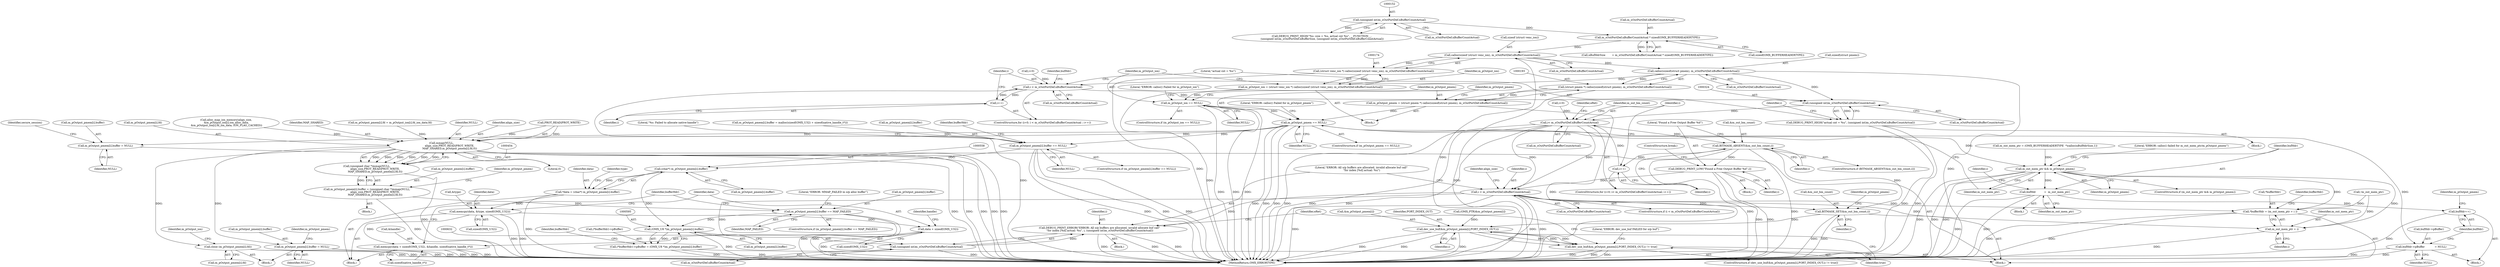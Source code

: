 digraph "0_Android_7558d03e6498e970b761aa44fff6b2c659202d95_0@API" {
"1000175" [label="(Call,calloc(sizeof (struct venc_ion), m_sOutPortDef.nBufferCountActual))"];
"1000158" [label="(Call,m_sOutPortDef.nBufferCountActual * sizeof(OMX_BUFFERHEADERTYPE))"];
"1000151" [label="(Call,(unsigned int)m_sOutPortDef.nBufferCountActual)"];
"1000173" [label="(Call,(struct venc_ion *) calloc(sizeof (struct venc_ion), m_sOutPortDef.nBufferCountActual))"];
"1000171" [label="(Call,m_pOutput_ion = (struct venc_ion *) calloc(sizeof (struct venc_ion), m_sOutPortDef.nBufferCountActual))"];
"1000182" [label="(Call,m_pOutput_ion == NULL)"];
"1000201" [label="(Call,m_pOutput_pmem == NULL)"];
"1000210" [label="(Call,m_out_mem_ptr && m_pOutput_pmem)"];
"1000214" [label="(Call,bufHdr          =  m_out_mem_ptr)"];
"1000277" [label="(Call,bufHdr++)"];
"1000583" [label="(Call,*bufferHdr = (m_out_mem_ptr + i ))"];
"1000586" [label="(Call,m_out_mem_ptr + i)"];
"1000272" [label="(Call,bufHdr->pBuffer            = NULL)"];
"1000436" [label="(Call,m_pOutput_pmem[i].buffer = NULL)"];
"1000455" [label="(Call,mmap(NULL,\n                    align_size,PROT_READ|PROT_WRITE,\n                    MAP_SHARED,m_pOutput_pmem[i].fd,0))"];
"1000453" [label="(Call,(unsigned char *)mmap(NULL,\n                    align_size,PROT_READ|PROT_WRITE,\n                    MAP_SHARED,m_pOutput_pmem[i].fd,0))"];
"1000447" [label="(Call,m_pOutput_pmem[i].buffer = (unsigned char *)mmap(NULL,\n                    align_size,PROT_READ|PROT_WRITE,\n                    MAP_SHARED,m_pOutput_pmem[i].fd,0))"];
"1000469" [label="(Call,m_pOutput_pmem[i].buffer == MAP_FAILED)"];
"1000594" [label="(Call,(OMX_U8 *)m_pOutput_pmem[i].buffer)"];
"1000589" [label="(Call,(*bufferHdr)->pBuffer = (OMX_U8 *)m_pOutput_pmem[i].buffer)"];
"1000479" [label="(Call,m_pOutput_pmem[i].buffer = NULL)"];
"1000486" [label="(Call,close (m_pOutput_pmem[i].fd))"];
"1000514" [label="(Call,m_pOutput_pmem[i].buffer == NULL)"];
"1000557" [label="(Call,(char*) m_pOutput_pmem[i].buffer)"];
"1000555" [label="(Call,*data = (char*) m_pOutput_pmem[i].buffer)"];
"1000568" [label="(Call,memcpy(data, &type, sizeof(OMX_U32)))"];
"1000574" [label="(Call,memcpy(data + sizeof(OMX_U32), &handle, sizeof(native_handle_t*)))"];
"1000575" [label="(Call,data + sizeof(OMX_U32))"];
"1000194" [label="(Call,calloc(sizeof(struct pmem), m_sOutPortDef.nBufferCountActual))"];
"1000192" [label="(Call,(struct pmem *) calloc(sizeof(struct pmem), m_sOutPortDef.nBufferCountActual))"];
"1000190" [label="(Call,m_pOutput_pmem = (struct pmem *) calloc(sizeof(struct pmem), m_sOutPortDef.nBufferCountActual))"];
"1000221" [label="(Call,i < m_sOutPortDef.nBufferCountActual)"];
"1000226" [label="(Call,i++)"];
"1000323" [label="(Call,(unsigned int)m_sOutPortDef.nBufferCountActual)"];
"1000321" [label="(Call,DEBUG_PRINT_HIGH(\"actual cnt = %u\", (unsigned int)m_sOutPortDef.nBufferCountActual))"];
"1000332" [label="(Call,i< m_sOutPortDef.nBufferCountActual)"];
"1000341" [label="(Call,BITMASK_ABSENT(&m_out_bm_count,i))"];
"1000337" [label="(Call,i++)"];
"1000346" [label="(Call,DEBUG_PRINT_LOW(\"Found a Free Output Buffer %d\",i))"];
"1000356" [label="(Call,i < m_sOutPortDef.nBufferCountActual)"];
"1000607" [label="(Call,BITMASK_SET(&m_out_bm_count,i))"];
"1000613" [label="(Call,dev_use_buf(&m_pOutput_pmem[i],PORT_INDEX_OUT,i))"];
"1000612" [label="(Call,dev_use_buf(&m_pOutput_pmem[i],PORT_INDEX_OUT,i) != true)"];
"1000628" [label="(Call,DEBUG_PRINT_ERROR(\"ERROR: All o/p buffers are allocated, invalid allocate buf call\"\n \"for index [%d] actual: %u\", i, (unsigned int)m_sOutPortDef.nBufferCountActual))"];
"1000631" [label="(Call,(unsigned int)m_sOutPortDef.nBufferCountActual)"];
"1000219" [label="(Identifier,i)"];
"1000611" [label="(ControlStructure,if (dev_use_buf(&m_pOutput_pmem[i],PORT_INDEX_OUT,i) != true))"];
"1000612" [label="(Call,dev_use_buf(&m_pOutput_pmem[i],PORT_INDEX_OUT,i) != true)"];
"1000501" [label="(Call,m_pOutput_pmem[i].buffer = malloc(sizeof(OMX_U32) + sizeof(native_handle_t*)))"];
"1000357" [label="(Identifier,i)"];
"1000156" [label="(Call,nBufHdrSize        = m_sOutPortDef.nBufferCountActual * sizeof(OMX_BUFFERHEADERTYPE))"];
"1000272" [label="(Call,bufHdr->pBuffer            = NULL)"];
"1000191" [label="(Identifier,m_pOutput_pmem)"];
"1000461" [label="(Identifier,MAP_SHARED)"];
"1000478" [label="(Literal,\"ERROR: MMAP_FAILED in o/p alloc buffer\")"];
"1000604" [label="(Identifier,bufferHdr)"];
"1000448" [label="(Call,m_pOutput_pmem[i].buffer)"];
"1000213" [label="(Block,)"];
"1000618" [label="(Identifier,PORT_INDEX_OUT)"];
"1000176" [label="(Call,sizeof (struct venc_ion))"];
"1000266" [label="(Call,(OMX_PTR)&m_pOutput_pmem[i])"];
"1000192" [label="(Call,(struct pmem *) calloc(sizeof(struct pmem), m_sOutPortDef.nBufferCountActual))"];
"1000584" [label="(Call,*bufferHdr)"];
"1000577" [label="(Call,sizeof(OMX_U32))"];
"1000437" [label="(Call,m_pOutput_pmem[i].buffer)"];
"1000143" [label="(Call,DEBUG_PRINT_HIGH(\"%s: size = %u, actual cnt %u\", __FUNCTION__,\n (unsigned int)m_sOutPortDef.nBufferSize, (unsigned int)m_sOutPortDef.nBufferCountActual))"];
"1000514" [label="(Call,m_pOutput_pmem[i].buffer == NULL)"];
"1000407" [label="(Call,m_pOutput_pmem[i].fd = m_pOutput_ion[i].fd_ion_data.fd)"];
"1000345" [label="(Block,)"];
"1000282" [label="(Identifier,m_pOutput_pmem)"];
"1000576" [label="(Identifier,data)"];
"1000278" [label="(Identifier,bufHdr)"];
"1000614" [label="(Call,&m_pOutput_pmem[i])"];
"1000172" [label="(Identifier,m_pOutput_ion)"];
"1000469" [label="(Call,m_pOutput_pmem[i].buffer == MAP_FAILED)"];
"1000222" [label="(Identifier,i)"];
"1000344" [label="(Identifier,i)"];
"1000349" [label="(ControlStructure,break;)"];
"1000587" [label="(Identifier,m_out_mem_ptr)"];
"1000487" [label="(Call,m_pOutput_pmem[i].fd)"];
"1000485" [label="(Identifier,NULL)"];
"1000183" [label="(Identifier,m_pOutput_ion)"];
"1000212" [label="(Identifier,m_pOutput_pmem)"];
"1000356" [label="(Call,i < m_sOutPortDef.nBufferCountActual)"];
"1000479" [label="(Call,m_pOutput_pmem[i].buffer = NULL)"];
"1000436" [label="(Call,m_pOutput_pmem[i].buffer = NULL)"];
"1000495" [label="(Identifier,m_pOutput_ion)"];
"1000228" [label="(Block,)"];
"1000594" [label="(Call,(OMX_U8 *)m_pOutput_pmem[i].buffer)"];
"1000361" [label="(Block,)"];
"1000515" [label="(Call,m_pOutput_pmem[i].buffer)"];
"1000580" [label="(Identifier,handle)"];
"1000570" [label="(Call,&type)"];
"1000613" [label="(Call,dev_use_buf(&m_pOutput_pmem[i],PORT_INDEX_OUT,i))"];
"1000627" [label="(Block,)"];
"1000629" [label="(Literal,\"ERROR: All o/p buffers are allocated, invalid allocate buf call\"\n \"for index [%d] actual: %u\")"];
"1000340" [label="(ControlStructure,if (BITMASK_ABSENT(&m_out_bm_count,i)))"];
"1000559" [label="(Call,m_pOutput_pmem[i].buffer)"];
"1000475" [label="(Identifier,MAP_FAILED)"];
"1000277" [label="(Call,bufHdr++)"];
"1000328" [label="(ControlStructure,for (i=0; i< m_sOutPortDef.nBufferCountActual; i++))"];
"1000620" [label="(Identifier,true)"];
"1000203" [label="(Identifier,NULL)"];
"1000211" [label="(Identifier,m_out_mem_ptr)"];
"1000555" [label="(Call,*data = (char*) m_pOutput_pmem[i].buffer)"];
"1000574" [label="(Call,memcpy(data + sizeof(OMX_U32), &handle, sizeof(native_handle_t*)))"];
"1000456" [label="(Identifier,NULL)"];
"1000468" [label="(ControlStructure,if (m_pOutput_pmem[i].buffer == MAP_FAILED))"];
"1000329" [label="(Call,i=0)"];
"1000569" [label="(Identifier,data)"];
"1000530" [label="(Identifier,bufferHdr)"];
"1000363" [label="(Identifier,align_size)"];
"1000523" [label="(Literal,\"%s: Failed to allocate native-handle\")"];
"1000323" [label="(Call,(unsigned int)m_sOutPortDef.nBufferCountActual)"];
"1000572" [label="(Call,sizeof(OMX_U32))"];
"1000164" [label="(Call,m_out_mem_ptr = (OMX_BUFFERHEADERTYPE  *)calloc(nBufHdrSize,1))"];
"1000184" [label="(Identifier,NULL)"];
"1000190" [label="(Call,m_pOutput_pmem = (struct pmem *) calloc(sizeof(struct pmem), m_sOutPortDef.nBufferCountActual))"];
"1000182" [label="(Call,m_pOutput_ion == NULL)"];
"1000346" [label="(Call,DEBUG_PRINT_LOW(\"Found a Free Output Buffer %d\",i))"];
"1000588" [label="(Identifier,i)"];
"1000568" [label="(Call,memcpy(data, &type, sizeof(OMX_U32)))"];
"1000343" [label="(Identifier,m_out_bm_count)"];
"1000575" [label="(Call,data + sizeof(OMX_U32))"];
"1000151" [label="(Call,(unsigned int)m_sOutPortDef.nBufferCountActual)"];
"1000557" [label="(Call,(char*) m_pOutput_pmem[i].buffer)"];
"1000566" [label="(Identifier,type)"];
"1000221" [label="(Call,i < m_sOutPortDef.nBufferCountActual)"];
"1000596" [label="(Call,m_pOutput_pmem[i].buffer)"];
"1000332" [label="(Call,i< m_sOutPortDef.nBufferCountActual)"];
"1000333" [label="(Identifier,i)"];
"1000231" [label="(Identifier,bufHdr)"];
"1000579" [label="(Call,&handle)"];
"1000342" [label="(Call,&m_out_bm_count)"];
"1000217" [label="(ControlStructure,for (i=0; i < m_sOutPortDef.nBufferCountActual ; i++))"];
"1000630" [label="(Identifier,i)"];
"1000589" [label="(Call,(*bufferHdr)->pBuffer = (OMX_U8 *)m_pOutput_pmem[i].buffer)"];
"1000138" [label="(Block,)"];
"1000470" [label="(Call,m_pOutput_pmem[i].buffer)"];
"1000520" [label="(Identifier,NULL)"];
"1000457" [label="(Identifier,align_size)"];
"1000352" [label="(Identifier,eRet)"];
"1000158" [label="(Call,m_sOutPortDef.nBufferCountActual * sizeof(OMX_BUFFERHEADERTYPE))"];
"1000608" [label="(Call,&m_out_bm_count)"];
"1000187" [label="(Literal,\"ERROR: calloc() Failed for m_pOutput_ion\")"];
"1000215" [label="(Identifier,bufHdr)"];
"1000201" [label="(Call,m_pOutput_pmem == NULL)"];
"1000619" [label="(Identifier,i)"];
"1000317" [label="(Literal,\"ERROR: calloc() failed for m_out_mem_ptr/m_pOutput_pmem\")"];
"1000628" [label="(Call,DEBUG_PRINT_ERROR(\"ERROR: All o/p buffers are allocated, invalid allocate buf call\"\n \"for index [%d] actual: %u\", i, (unsigned int)m_sOutPortDef.nBufferCountActual))"];
"1000209" [label="(ControlStructure,if (m_out_mem_ptr && m_pOutput_pmem))"];
"1000136" [label="(Call,!m_out_mem_ptr)"];
"1000109" [label="(Block,)"];
"1000480" [label="(Call,m_pOutput_pmem[i].buffer)"];
"1000458" [label="(Call,PROT_READ|PROT_WRITE)"];
"1000445" [label="(Identifier,secure_session)"];
"1000358" [label="(Call,m_sOutPortDef.nBufferCountActual)"];
"1000181" [label="(ControlStructure,if (m_pOutput_ion == NULL))"];
"1000200" [label="(ControlStructure,if (m_pOutput_pmem == NULL))"];
"1000330" [label="(Identifier,i)"];
"1000338" [label="(Identifier,i)"];
"1000472" [label="(Identifier,m_pOutput_pmem)"];
"1000322" [label="(Literal,\"actual cnt = %u\")"];
"1000348" [label="(Identifier,i)"];
"1000159" [label="(Call,m_sOutPortDef.nBufferCountActual)"];
"1000206" [label="(Literal,\"ERROR: calloc() Failed for m_pOutput_pmem\")"];
"1000585" [label="(Identifier,bufferHdr)"];
"1000583" [label="(Call,*bufferHdr = (m_out_mem_ptr + i ))"];
"1000195" [label="(Call,sizeof(struct pmem))"];
"1000633" [label="(Call,m_sOutPortDef.nBufferCountActual)"];
"1000467" [label="(Literal,0)"];
"1000153" [label="(Call,m_sOutPortDef.nBufferCountActual)"];
"1000218" [label="(Call,i=0)"];
"1000325" [label="(Call,m_sOutPortDef.nBufferCountActual)"];
"1000453" [label="(Call,(unsigned char *)mmap(NULL,\n                    align_size,PROT_READ|PROT_WRITE,\n                    MAP_SHARED,m_pOutput_pmem[i].fd,0))"];
"1000581" [label="(Call,sizeof(native_handle_t*))"];
"1000223" [label="(Call,m_sOutPortDef.nBufferCountActual)"];
"1000638" [label="(MethodReturn,OMX_ERRORTYPE)"];
"1000586" [label="(Call,m_out_mem_ptr + i)"];
"1000446" [label="(Block,)"];
"1000513" [label="(ControlStructure,if (m_pOutput_pmem[i].buffer == NULL))"];
"1000476" [label="(Block,)"];
"1000592" [label="(Identifier,bufferHdr)"];
"1000202" [label="(Identifier,m_pOutput_pmem)"];
"1000486" [label="(Call,close (m_pOutput_pmem[i].fd))"];
"1000197" [label="(Call,m_sOutPortDef.nBufferCountActual)"];
"1000273" [label="(Call,bufHdr->pBuffer)"];
"1000607" [label="(Call,BITMASK_SET(&m_out_bm_count,i))"];
"1000623" [label="(Literal,\"ERROR: dev_use_buf FAILED for o/p buf\")"];
"1000590" [label="(Call,(*bufferHdr)->pBuffer)"];
"1000175" [label="(Call,calloc(sizeof (struct venc_ion), m_sOutPortDef.nBufferCountActual))"];
"1000162" [label="(Call,sizeof(OMX_BUFFERHEADERTYPE))"];
"1000194" [label="(Call,calloc(sizeof(struct pmem), m_sOutPortDef.nBufferCountActual))"];
"1000500" [label="(Block,)"];
"1000214" [label="(Call,bufHdr          =  m_out_mem_ptr)"];
"1000447" [label="(Call,m_pOutput_pmem[i].buffer = (unsigned char *)mmap(NULL,\n                    align_size,PROT_READ|PROT_WRITE,\n                    MAP_SHARED,m_pOutput_pmem[i].fd,0))"];
"1000616" [label="(Identifier,m_pOutput_pmem)"];
"1000216" [label="(Identifier,m_out_mem_ptr)"];
"1000334" [label="(Call,m_sOutPortDef.nBufferCountActual)"];
"1000489" [label="(Identifier,m_pOutput_pmem)"];
"1000556" [label="(Identifier,data)"];
"1000210" [label="(Call,m_out_mem_ptr && m_pOutput_pmem)"];
"1000178" [label="(Call,m_sOutPortDef.nBufferCountActual)"];
"1000341" [label="(Call,BITMASK_ABSENT(&m_out_bm_count,i))"];
"1000631" [label="(Call,(unsigned int)m_sOutPortDef.nBufferCountActual)"];
"1000462" [label="(Call,m_pOutput_pmem[i].fd)"];
"1000173" [label="(Call,(struct venc_ion *) calloc(sizeof (struct venc_ion), m_sOutPortDef.nBufferCountActual))"];
"1000637" [label="(Identifier,eRet)"];
"1000227" [label="(Identifier,i)"];
"1000337" [label="(Call,i++)"];
"1000442" [label="(Identifier,NULL)"];
"1000347" [label="(Literal,\"Found a Free Output Buffer %d\")"];
"1000355" [label="(ControlStructure,if (i < m_sOutPortDef.nBufferCountActual))"];
"1000379" [label="(Call,alloc_map_ion_memory(align_size,\n &m_pOutput_ion[i].ion_alloc_data,\n &m_pOutput_ion[i].fd_ion_data, ION_FLAG_CACHED))"];
"1000321" [label="(Call,DEBUG_PRINT_HIGH(\"actual cnt = %u\", (unsigned int)m_sOutPortDef.nBufferCountActual))"];
"1000276" [label="(Identifier,NULL)"];
"1000226" [label="(Call,i++)"];
"1000171" [label="(Call,m_pOutput_ion = (struct venc_ion *) calloc(sizeof (struct venc_ion), m_sOutPortDef.nBufferCountActual))"];
"1000610" [label="(Identifier,i)"];
"1000455" [label="(Call,mmap(NULL,\n                    align_size,PROT_READ|PROT_WRITE,\n                    MAP_SHARED,m_pOutput_pmem[i].fd,0))"];
"1000175" -> "1000173"  [label="AST: "];
"1000175" -> "1000178"  [label="CFG: "];
"1000176" -> "1000175"  [label="AST: "];
"1000178" -> "1000175"  [label="AST: "];
"1000173" -> "1000175"  [label="CFG: "];
"1000175" -> "1000638"  [label="DDG: "];
"1000175" -> "1000173"  [label="DDG: "];
"1000158" -> "1000175"  [label="DDG: "];
"1000175" -> "1000194"  [label="DDG: "];
"1000158" -> "1000156"  [label="AST: "];
"1000158" -> "1000162"  [label="CFG: "];
"1000159" -> "1000158"  [label="AST: "];
"1000162" -> "1000158"  [label="AST: "];
"1000156" -> "1000158"  [label="CFG: "];
"1000158" -> "1000156"  [label="DDG: "];
"1000151" -> "1000158"  [label="DDG: "];
"1000151" -> "1000143"  [label="AST: "];
"1000151" -> "1000153"  [label="CFG: "];
"1000152" -> "1000151"  [label="AST: "];
"1000153" -> "1000151"  [label="AST: "];
"1000143" -> "1000151"  [label="CFG: "];
"1000151" -> "1000143"  [label="DDG: "];
"1000173" -> "1000171"  [label="AST: "];
"1000174" -> "1000173"  [label="AST: "];
"1000171" -> "1000173"  [label="CFG: "];
"1000173" -> "1000638"  [label="DDG: "];
"1000173" -> "1000171"  [label="DDG: "];
"1000171" -> "1000138"  [label="AST: "];
"1000172" -> "1000171"  [label="AST: "];
"1000183" -> "1000171"  [label="CFG: "];
"1000171" -> "1000638"  [label="DDG: "];
"1000171" -> "1000182"  [label="DDG: "];
"1000182" -> "1000181"  [label="AST: "];
"1000182" -> "1000184"  [label="CFG: "];
"1000183" -> "1000182"  [label="AST: "];
"1000184" -> "1000182"  [label="AST: "];
"1000187" -> "1000182"  [label="CFG: "];
"1000191" -> "1000182"  [label="CFG: "];
"1000182" -> "1000638"  [label="DDG: "];
"1000182" -> "1000638"  [label="DDG: "];
"1000182" -> "1000638"  [label="DDG: "];
"1000182" -> "1000201"  [label="DDG: "];
"1000201" -> "1000200"  [label="AST: "];
"1000201" -> "1000203"  [label="CFG: "];
"1000202" -> "1000201"  [label="AST: "];
"1000203" -> "1000201"  [label="AST: "];
"1000206" -> "1000201"  [label="CFG: "];
"1000211" -> "1000201"  [label="CFG: "];
"1000201" -> "1000638"  [label="DDG: "];
"1000201" -> "1000638"  [label="DDG: "];
"1000201" -> "1000638"  [label="DDG: "];
"1000190" -> "1000201"  [label="DDG: "];
"1000201" -> "1000210"  [label="DDG: "];
"1000201" -> "1000272"  [label="DDG: "];
"1000201" -> "1000436"  [label="DDG: "];
"1000201" -> "1000455"  [label="DDG: "];
"1000201" -> "1000514"  [label="DDG: "];
"1000210" -> "1000209"  [label="AST: "];
"1000210" -> "1000211"  [label="CFG: "];
"1000210" -> "1000212"  [label="CFG: "];
"1000211" -> "1000210"  [label="AST: "];
"1000212" -> "1000210"  [label="AST: "];
"1000215" -> "1000210"  [label="CFG: "];
"1000317" -> "1000210"  [label="CFG: "];
"1000210" -> "1000638"  [label="DDG: "];
"1000210" -> "1000638"  [label="DDG: "];
"1000210" -> "1000638"  [label="DDG: "];
"1000164" -> "1000210"  [label="DDG: "];
"1000210" -> "1000214"  [label="DDG: "];
"1000210" -> "1000583"  [label="DDG: "];
"1000210" -> "1000586"  [label="DDG: "];
"1000214" -> "1000213"  [label="AST: "];
"1000214" -> "1000216"  [label="CFG: "];
"1000215" -> "1000214"  [label="AST: "];
"1000216" -> "1000214"  [label="AST: "];
"1000219" -> "1000214"  [label="CFG: "];
"1000214" -> "1000638"  [label="DDG: "];
"1000214" -> "1000638"  [label="DDG: "];
"1000214" -> "1000277"  [label="DDG: "];
"1000277" -> "1000228"  [label="AST: "];
"1000277" -> "1000278"  [label="CFG: "];
"1000278" -> "1000277"  [label="AST: "];
"1000282" -> "1000277"  [label="CFG: "];
"1000277" -> "1000638"  [label="DDG: "];
"1000583" -> "1000361"  [label="AST: "];
"1000583" -> "1000586"  [label="CFG: "];
"1000584" -> "1000583"  [label="AST: "];
"1000586" -> "1000583"  [label="AST: "];
"1000592" -> "1000583"  [label="CFG: "];
"1000583" -> "1000638"  [label="DDG: "];
"1000583" -> "1000638"  [label="DDG: "];
"1000136" -> "1000583"  [label="DDG: "];
"1000356" -> "1000583"  [label="DDG: "];
"1000586" -> "1000588"  [label="CFG: "];
"1000587" -> "1000586"  [label="AST: "];
"1000588" -> "1000586"  [label="AST: "];
"1000586" -> "1000638"  [label="DDG: "];
"1000136" -> "1000586"  [label="DDG: "];
"1000356" -> "1000586"  [label="DDG: "];
"1000272" -> "1000228"  [label="AST: "];
"1000272" -> "1000276"  [label="CFG: "];
"1000273" -> "1000272"  [label="AST: "];
"1000276" -> "1000272"  [label="AST: "];
"1000278" -> "1000272"  [label="CFG: "];
"1000272" -> "1000638"  [label="DDG: "];
"1000272" -> "1000638"  [label="DDG: "];
"1000436" -> "1000361"  [label="AST: "];
"1000436" -> "1000442"  [label="CFG: "];
"1000437" -> "1000436"  [label="AST: "];
"1000442" -> "1000436"  [label="AST: "];
"1000445" -> "1000436"  [label="CFG: "];
"1000455" -> "1000453"  [label="AST: "];
"1000455" -> "1000467"  [label="CFG: "];
"1000456" -> "1000455"  [label="AST: "];
"1000457" -> "1000455"  [label="AST: "];
"1000458" -> "1000455"  [label="AST: "];
"1000461" -> "1000455"  [label="AST: "];
"1000462" -> "1000455"  [label="AST: "];
"1000467" -> "1000455"  [label="AST: "];
"1000453" -> "1000455"  [label="CFG: "];
"1000455" -> "1000638"  [label="DDG: "];
"1000455" -> "1000638"  [label="DDG: "];
"1000455" -> "1000638"  [label="DDG: "];
"1000455" -> "1000638"  [label="DDG: "];
"1000455" -> "1000638"  [label="DDG: "];
"1000455" -> "1000453"  [label="DDG: "];
"1000455" -> "1000453"  [label="DDG: "];
"1000455" -> "1000453"  [label="DDG: "];
"1000455" -> "1000453"  [label="DDG: "];
"1000455" -> "1000453"  [label="DDG: "];
"1000455" -> "1000453"  [label="DDG: "];
"1000379" -> "1000455"  [label="DDG: "];
"1000458" -> "1000455"  [label="DDG: "];
"1000458" -> "1000455"  [label="DDG: "];
"1000407" -> "1000455"  [label="DDG: "];
"1000455" -> "1000479"  [label="DDG: "];
"1000455" -> "1000486"  [label="DDG: "];
"1000453" -> "1000447"  [label="AST: "];
"1000454" -> "1000453"  [label="AST: "];
"1000447" -> "1000453"  [label="CFG: "];
"1000453" -> "1000638"  [label="DDG: "];
"1000453" -> "1000447"  [label="DDG: "];
"1000447" -> "1000446"  [label="AST: "];
"1000448" -> "1000447"  [label="AST: "];
"1000472" -> "1000447"  [label="CFG: "];
"1000447" -> "1000638"  [label="DDG: "];
"1000447" -> "1000469"  [label="DDG: "];
"1000469" -> "1000468"  [label="AST: "];
"1000469" -> "1000475"  [label="CFG: "];
"1000470" -> "1000469"  [label="AST: "];
"1000475" -> "1000469"  [label="AST: "];
"1000478" -> "1000469"  [label="CFG: "];
"1000585" -> "1000469"  [label="CFG: "];
"1000469" -> "1000638"  [label="DDG: "];
"1000469" -> "1000638"  [label="DDG: "];
"1000469" -> "1000594"  [label="DDG: "];
"1000594" -> "1000589"  [label="AST: "];
"1000594" -> "1000596"  [label="CFG: "];
"1000595" -> "1000594"  [label="AST: "];
"1000596" -> "1000594"  [label="AST: "];
"1000589" -> "1000594"  [label="CFG: "];
"1000594" -> "1000638"  [label="DDG: "];
"1000594" -> "1000589"  [label="DDG: "];
"1000557" -> "1000594"  [label="DDG: "];
"1000589" -> "1000361"  [label="AST: "];
"1000590" -> "1000589"  [label="AST: "];
"1000604" -> "1000589"  [label="CFG: "];
"1000589" -> "1000638"  [label="DDG: "];
"1000589" -> "1000638"  [label="DDG: "];
"1000479" -> "1000476"  [label="AST: "];
"1000479" -> "1000485"  [label="CFG: "];
"1000480" -> "1000479"  [label="AST: "];
"1000485" -> "1000479"  [label="AST: "];
"1000489" -> "1000479"  [label="CFG: "];
"1000479" -> "1000638"  [label="DDG: "];
"1000479" -> "1000638"  [label="DDG: "];
"1000486" -> "1000476"  [label="AST: "];
"1000486" -> "1000487"  [label="CFG: "];
"1000487" -> "1000486"  [label="AST: "];
"1000495" -> "1000486"  [label="CFG: "];
"1000486" -> "1000638"  [label="DDG: "];
"1000486" -> "1000638"  [label="DDG: "];
"1000514" -> "1000513"  [label="AST: "];
"1000514" -> "1000520"  [label="CFG: "];
"1000515" -> "1000514"  [label="AST: "];
"1000520" -> "1000514"  [label="AST: "];
"1000523" -> "1000514"  [label="CFG: "];
"1000530" -> "1000514"  [label="CFG: "];
"1000514" -> "1000638"  [label="DDG: "];
"1000514" -> "1000638"  [label="DDG: "];
"1000514" -> "1000638"  [label="DDG: "];
"1000501" -> "1000514"  [label="DDG: "];
"1000514" -> "1000557"  [label="DDG: "];
"1000557" -> "1000555"  [label="AST: "];
"1000557" -> "1000559"  [label="CFG: "];
"1000558" -> "1000557"  [label="AST: "];
"1000559" -> "1000557"  [label="AST: "];
"1000555" -> "1000557"  [label="CFG: "];
"1000557" -> "1000555"  [label="DDG: "];
"1000555" -> "1000500"  [label="AST: "];
"1000556" -> "1000555"  [label="AST: "];
"1000566" -> "1000555"  [label="CFG: "];
"1000555" -> "1000638"  [label="DDG: "];
"1000555" -> "1000568"  [label="DDG: "];
"1000568" -> "1000500"  [label="AST: "];
"1000568" -> "1000572"  [label="CFG: "];
"1000569" -> "1000568"  [label="AST: "];
"1000570" -> "1000568"  [label="AST: "];
"1000572" -> "1000568"  [label="AST: "];
"1000576" -> "1000568"  [label="CFG: "];
"1000568" -> "1000638"  [label="DDG: "];
"1000568" -> "1000638"  [label="DDG: "];
"1000568" -> "1000574"  [label="DDG: "];
"1000568" -> "1000575"  [label="DDG: "];
"1000574" -> "1000500"  [label="AST: "];
"1000574" -> "1000581"  [label="CFG: "];
"1000575" -> "1000574"  [label="AST: "];
"1000579" -> "1000574"  [label="AST: "];
"1000581" -> "1000574"  [label="AST: "];
"1000585" -> "1000574"  [label="CFG: "];
"1000574" -> "1000638"  [label="DDG: "];
"1000574" -> "1000638"  [label="DDG: "];
"1000574" -> "1000638"  [label="DDG: "];
"1000575" -> "1000577"  [label="CFG: "];
"1000576" -> "1000575"  [label="AST: "];
"1000577" -> "1000575"  [label="AST: "];
"1000580" -> "1000575"  [label="CFG: "];
"1000575" -> "1000638"  [label="DDG: "];
"1000194" -> "1000192"  [label="AST: "];
"1000194" -> "1000197"  [label="CFG: "];
"1000195" -> "1000194"  [label="AST: "];
"1000197" -> "1000194"  [label="AST: "];
"1000192" -> "1000194"  [label="CFG: "];
"1000194" -> "1000638"  [label="DDG: "];
"1000194" -> "1000192"  [label="DDG: "];
"1000194" -> "1000221"  [label="DDG: "];
"1000194" -> "1000323"  [label="DDG: "];
"1000192" -> "1000190"  [label="AST: "];
"1000193" -> "1000192"  [label="AST: "];
"1000190" -> "1000192"  [label="CFG: "];
"1000192" -> "1000638"  [label="DDG: "];
"1000192" -> "1000190"  [label="DDG: "];
"1000190" -> "1000138"  [label="AST: "];
"1000191" -> "1000190"  [label="AST: "];
"1000202" -> "1000190"  [label="CFG: "];
"1000190" -> "1000638"  [label="DDG: "];
"1000221" -> "1000217"  [label="AST: "];
"1000221" -> "1000223"  [label="CFG: "];
"1000222" -> "1000221"  [label="AST: "];
"1000223" -> "1000221"  [label="AST: "];
"1000231" -> "1000221"  [label="CFG: "];
"1000322" -> "1000221"  [label="CFG: "];
"1000221" -> "1000638"  [label="DDG: "];
"1000226" -> "1000221"  [label="DDG: "];
"1000218" -> "1000221"  [label="DDG: "];
"1000221" -> "1000226"  [label="DDG: "];
"1000221" -> "1000323"  [label="DDG: "];
"1000226" -> "1000217"  [label="AST: "];
"1000226" -> "1000227"  [label="CFG: "];
"1000227" -> "1000226"  [label="AST: "];
"1000222" -> "1000226"  [label="CFG: "];
"1000323" -> "1000321"  [label="AST: "];
"1000323" -> "1000325"  [label="CFG: "];
"1000324" -> "1000323"  [label="AST: "];
"1000325" -> "1000323"  [label="AST: "];
"1000321" -> "1000323"  [label="CFG: "];
"1000323" -> "1000321"  [label="DDG: "];
"1000323" -> "1000332"  [label="DDG: "];
"1000321" -> "1000109"  [label="AST: "];
"1000322" -> "1000321"  [label="AST: "];
"1000330" -> "1000321"  [label="CFG: "];
"1000321" -> "1000638"  [label="DDG: "];
"1000321" -> "1000638"  [label="DDG: "];
"1000332" -> "1000328"  [label="AST: "];
"1000332" -> "1000334"  [label="CFG: "];
"1000333" -> "1000332"  [label="AST: "];
"1000334" -> "1000332"  [label="AST: "];
"1000343" -> "1000332"  [label="CFG: "];
"1000352" -> "1000332"  [label="CFG: "];
"1000332" -> "1000638"  [label="DDG: "];
"1000332" -> "1000638"  [label="DDG: "];
"1000332" -> "1000638"  [label="DDG: "];
"1000337" -> "1000332"  [label="DDG: "];
"1000329" -> "1000332"  [label="DDG: "];
"1000332" -> "1000341"  [label="DDG: "];
"1000332" -> "1000356"  [label="DDG: "];
"1000332" -> "1000356"  [label="DDG: "];
"1000341" -> "1000340"  [label="AST: "];
"1000341" -> "1000344"  [label="CFG: "];
"1000342" -> "1000341"  [label="AST: "];
"1000344" -> "1000341"  [label="AST: "];
"1000347" -> "1000341"  [label="CFG: "];
"1000338" -> "1000341"  [label="CFG: "];
"1000341" -> "1000638"  [label="DDG: "];
"1000341" -> "1000638"  [label="DDG: "];
"1000341" -> "1000337"  [label="DDG: "];
"1000341" -> "1000346"  [label="DDG: "];
"1000341" -> "1000607"  [label="DDG: "];
"1000337" -> "1000328"  [label="AST: "];
"1000337" -> "1000338"  [label="CFG: "];
"1000338" -> "1000337"  [label="AST: "];
"1000333" -> "1000337"  [label="CFG: "];
"1000346" -> "1000345"  [label="AST: "];
"1000346" -> "1000348"  [label="CFG: "];
"1000347" -> "1000346"  [label="AST: "];
"1000348" -> "1000346"  [label="AST: "];
"1000349" -> "1000346"  [label="CFG: "];
"1000346" -> "1000638"  [label="DDG: "];
"1000346" -> "1000638"  [label="DDG: "];
"1000346" -> "1000356"  [label="DDG: "];
"1000356" -> "1000355"  [label="AST: "];
"1000356" -> "1000358"  [label="CFG: "];
"1000357" -> "1000356"  [label="AST: "];
"1000358" -> "1000356"  [label="AST: "];
"1000363" -> "1000356"  [label="CFG: "];
"1000629" -> "1000356"  [label="CFG: "];
"1000356" -> "1000638"  [label="DDG: "];
"1000356" -> "1000638"  [label="DDG: "];
"1000356" -> "1000638"  [label="DDG: "];
"1000356" -> "1000607"  [label="DDG: "];
"1000356" -> "1000628"  [label="DDG: "];
"1000356" -> "1000631"  [label="DDG: "];
"1000607" -> "1000361"  [label="AST: "];
"1000607" -> "1000610"  [label="CFG: "];
"1000608" -> "1000607"  [label="AST: "];
"1000610" -> "1000607"  [label="AST: "];
"1000616" -> "1000607"  [label="CFG: "];
"1000607" -> "1000638"  [label="DDG: "];
"1000607" -> "1000638"  [label="DDG: "];
"1000607" -> "1000613"  [label="DDG: "];
"1000613" -> "1000612"  [label="AST: "];
"1000613" -> "1000619"  [label="CFG: "];
"1000614" -> "1000613"  [label="AST: "];
"1000618" -> "1000613"  [label="AST: "];
"1000619" -> "1000613"  [label="AST: "];
"1000620" -> "1000613"  [label="CFG: "];
"1000613" -> "1000638"  [label="DDG: "];
"1000613" -> "1000638"  [label="DDG: "];
"1000613" -> "1000638"  [label="DDG: "];
"1000613" -> "1000612"  [label="DDG: "];
"1000613" -> "1000612"  [label="DDG: "];
"1000613" -> "1000612"  [label="DDG: "];
"1000266" -> "1000613"  [label="DDG: "];
"1000612" -> "1000611"  [label="AST: "];
"1000612" -> "1000620"  [label="CFG: "];
"1000620" -> "1000612"  [label="AST: "];
"1000623" -> "1000612"  [label="CFG: "];
"1000637" -> "1000612"  [label="CFG: "];
"1000612" -> "1000638"  [label="DDG: "];
"1000612" -> "1000638"  [label="DDG: "];
"1000612" -> "1000638"  [label="DDG: "];
"1000628" -> "1000627"  [label="AST: "];
"1000628" -> "1000631"  [label="CFG: "];
"1000629" -> "1000628"  [label="AST: "];
"1000630" -> "1000628"  [label="AST: "];
"1000631" -> "1000628"  [label="AST: "];
"1000637" -> "1000628"  [label="CFG: "];
"1000628" -> "1000638"  [label="DDG: "];
"1000628" -> "1000638"  [label="DDG: "];
"1000628" -> "1000638"  [label="DDG: "];
"1000631" -> "1000628"  [label="DDG: "];
"1000631" -> "1000633"  [label="CFG: "];
"1000632" -> "1000631"  [label="AST: "];
"1000633" -> "1000631"  [label="AST: "];
"1000631" -> "1000638"  [label="DDG: "];
}
